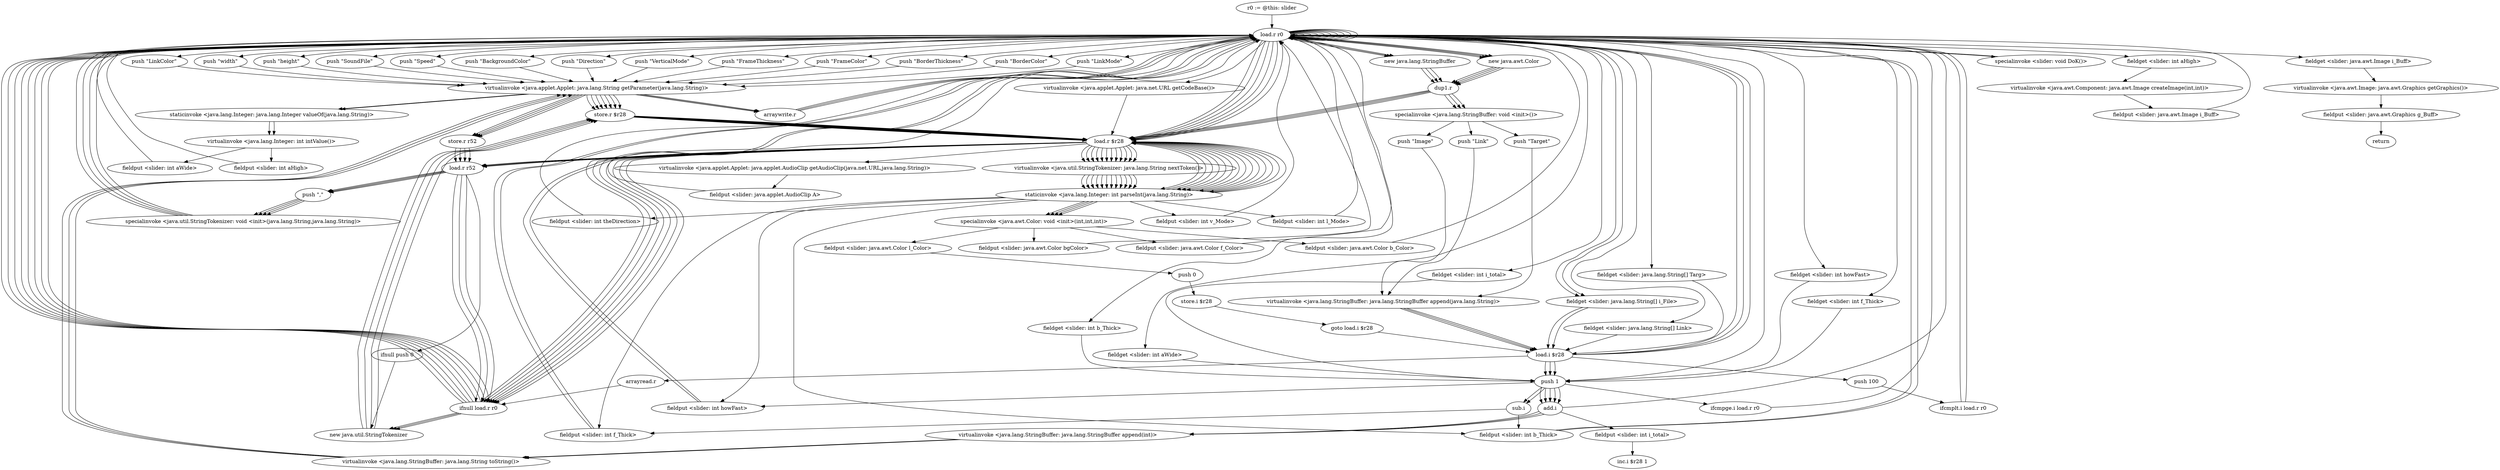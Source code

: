 digraph "" {
    "r0 := @this: slider"
    "load.r r0"
    "r0 := @this: slider"->"load.r r0";
    "load.r r0"->"load.r r0";
    "push \"width\""
    "load.r r0"->"push \"width\"";
    "virtualinvoke <java.applet.Applet: java.lang.String getParameter(java.lang.String)>"
    "push \"width\""->"virtualinvoke <java.applet.Applet: java.lang.String getParameter(java.lang.String)>";
    "staticinvoke <java.lang.Integer: java.lang.Integer valueOf(java.lang.String)>"
    "virtualinvoke <java.applet.Applet: java.lang.String getParameter(java.lang.String)>"->"staticinvoke <java.lang.Integer: java.lang.Integer valueOf(java.lang.String)>";
    "virtualinvoke <java.lang.Integer: int intValue()>"
    "staticinvoke <java.lang.Integer: java.lang.Integer valueOf(java.lang.String)>"->"virtualinvoke <java.lang.Integer: int intValue()>";
    "fieldput <slider: int aWide>"
    "virtualinvoke <java.lang.Integer: int intValue()>"->"fieldput <slider: int aWide>";
    "fieldput <slider: int aWide>"->"load.r r0";
    "load.r r0"->"load.r r0";
    "push \"height\""
    "load.r r0"->"push \"height\"";
    "push \"height\""->"virtualinvoke <java.applet.Applet: java.lang.String getParameter(java.lang.String)>";
    "virtualinvoke <java.applet.Applet: java.lang.String getParameter(java.lang.String)>"->"staticinvoke <java.lang.Integer: java.lang.Integer valueOf(java.lang.String)>";
    "staticinvoke <java.lang.Integer: java.lang.Integer valueOf(java.lang.String)>"->"virtualinvoke <java.lang.Integer: int intValue()>";
    "fieldput <slider: int aHigh>"
    "virtualinvoke <java.lang.Integer: int intValue()>"->"fieldput <slider: int aHigh>";
    "fieldput <slider: int aHigh>"->"load.r r0";
    "specialinvoke <slider: void DoK()>"
    "load.r r0"->"specialinvoke <slider: void DoK()>";
    "specialinvoke <slider: void DoK()>"->"load.r r0";
    "push \"SoundFile\""
    "load.r r0"->"push \"SoundFile\"";
    "push \"SoundFile\""->"virtualinvoke <java.applet.Applet: java.lang.String getParameter(java.lang.String)>";
    "store.r $r28"
    "virtualinvoke <java.applet.Applet: java.lang.String getParameter(java.lang.String)>"->"store.r $r28";
    "load.r $r28"
    "store.r $r28"->"load.r $r28";
    "ifnull load.r r0"
    "load.r $r28"->"ifnull load.r r0";
    "ifnull load.r r0"->"load.r r0";
    "load.r r0"->"load.r r0";
    "load.r r0"->"load.r r0";
    "virtualinvoke <java.applet.Applet: java.net.URL getCodeBase()>"
    "load.r r0"->"virtualinvoke <java.applet.Applet: java.net.URL getCodeBase()>";
    "virtualinvoke <java.applet.Applet: java.net.URL getCodeBase()>"->"load.r $r28";
    "virtualinvoke <java.applet.Applet: java.applet.AudioClip getAudioClip(java.net.URL,java.lang.String)>"
    "load.r $r28"->"virtualinvoke <java.applet.Applet: java.applet.AudioClip getAudioClip(java.net.URL,java.lang.String)>";
    "fieldput <slider: java.applet.AudioClip A>"
    "virtualinvoke <java.applet.Applet: java.applet.AudioClip getAudioClip(java.net.URL,java.lang.String)>"->"fieldput <slider: java.applet.AudioClip A>";
    "fieldput <slider: java.applet.AudioClip A>"->"load.r r0";
    "push \"Speed\""
    "load.r r0"->"push \"Speed\"";
    "push \"Speed\""->"virtualinvoke <java.applet.Applet: java.lang.String getParameter(java.lang.String)>";
    "virtualinvoke <java.applet.Applet: java.lang.String getParameter(java.lang.String)>"->"store.r $r28";
    "store.r $r28"->"load.r $r28";
    "load.r $r28"->"ifnull load.r r0";
    "ifnull load.r r0"->"load.r r0";
    "load.r r0"->"load.r $r28";
    "staticinvoke <java.lang.Integer: int parseInt(java.lang.String)>"
    "load.r $r28"->"staticinvoke <java.lang.Integer: int parseInt(java.lang.String)>";
    "fieldput <slider: int howFast>"
    "staticinvoke <java.lang.Integer: int parseInt(java.lang.String)>"->"fieldput <slider: int howFast>";
    "fieldput <slider: int howFast>"->"load.r r0";
    "fieldget <slider: int howFast>"
    "load.r r0"->"fieldget <slider: int howFast>";
    "push 1"
    "fieldget <slider: int howFast>"->"push 1";
    "ifcmpge.i load.r r0"
    "push 1"->"ifcmpge.i load.r r0";
    "ifcmpge.i load.r r0"->"load.r r0";
    "load.r r0"->"push 1";
    "push 1"->"fieldput <slider: int howFast>";
    "fieldput <slider: int howFast>"->"load.r r0";
    "push \"BackgroundColor\""
    "load.r r0"->"push \"BackgroundColor\"";
    "push \"BackgroundColor\""->"virtualinvoke <java.applet.Applet: java.lang.String getParameter(java.lang.String)>";
    "store.r r52"
    "virtualinvoke <java.applet.Applet: java.lang.String getParameter(java.lang.String)>"->"store.r r52";
    "load.r r52"
    "store.r r52"->"load.r r52";
    "load.r r52"->"ifnull load.r r0";
    "new java.util.StringTokenizer"
    "ifnull load.r r0"->"new java.util.StringTokenizer";
    "new java.util.StringTokenizer"->"store.r $r28";
    "store.r $r28"->"load.r $r28";
    "load.r $r28"->"load.r r52";
    "push \",\""
    "load.r r52"->"push \",\"";
    "specialinvoke <java.util.StringTokenizer: void <init>(java.lang.String,java.lang.String)>"
    "push \",\""->"specialinvoke <java.util.StringTokenizer: void <init>(java.lang.String,java.lang.String)>";
    "specialinvoke <java.util.StringTokenizer: void <init>(java.lang.String,java.lang.String)>"->"load.r r0";
    "new java.awt.Color"
    "load.r r0"->"new java.awt.Color";
    "dup1.r"
    "new java.awt.Color"->"dup1.r";
    "dup1.r"->"load.r $r28";
    "virtualinvoke <java.util.StringTokenizer: java.lang.String nextToken()>"
    "load.r $r28"->"virtualinvoke <java.util.StringTokenizer: java.lang.String nextToken()>";
    "virtualinvoke <java.util.StringTokenizer: java.lang.String nextToken()>"->"staticinvoke <java.lang.Integer: int parseInt(java.lang.String)>";
    "staticinvoke <java.lang.Integer: int parseInt(java.lang.String)>"->"load.r $r28";
    "load.r $r28"->"virtualinvoke <java.util.StringTokenizer: java.lang.String nextToken()>";
    "virtualinvoke <java.util.StringTokenizer: java.lang.String nextToken()>"->"staticinvoke <java.lang.Integer: int parseInt(java.lang.String)>";
    "staticinvoke <java.lang.Integer: int parseInt(java.lang.String)>"->"load.r $r28";
    "load.r $r28"->"virtualinvoke <java.util.StringTokenizer: java.lang.String nextToken()>";
    "virtualinvoke <java.util.StringTokenizer: java.lang.String nextToken()>"->"staticinvoke <java.lang.Integer: int parseInt(java.lang.String)>";
    "specialinvoke <java.awt.Color: void <init>(int,int,int)>"
    "staticinvoke <java.lang.Integer: int parseInt(java.lang.String)>"->"specialinvoke <java.awt.Color: void <init>(int,int,int)>";
    "fieldput <slider: java.awt.Color bgColor>"
    "specialinvoke <java.awt.Color: void <init>(int,int,int)>"->"fieldput <slider: java.awt.Color bgColor>";
    "fieldput <slider: java.awt.Color bgColor>"->"load.r r0";
    "push \"Direction\""
    "load.r r0"->"push \"Direction\"";
    "push \"Direction\""->"virtualinvoke <java.applet.Applet: java.lang.String getParameter(java.lang.String)>";
    "virtualinvoke <java.applet.Applet: java.lang.String getParameter(java.lang.String)>"->"store.r $r28";
    "store.r $r28"->"load.r $r28";
    "load.r $r28"->"ifnull load.r r0";
    "ifnull load.r r0"->"load.r r0";
    "load.r r0"->"load.r $r28";
    "load.r $r28"->"staticinvoke <java.lang.Integer: int parseInt(java.lang.String)>";
    "fieldput <slider: int theDirection>"
    "staticinvoke <java.lang.Integer: int parseInt(java.lang.String)>"->"fieldput <slider: int theDirection>";
    "fieldput <slider: int theDirection>"->"load.r r0";
    "push \"VerticalMode\""
    "load.r r0"->"push \"VerticalMode\"";
    "push \"VerticalMode\""->"virtualinvoke <java.applet.Applet: java.lang.String getParameter(java.lang.String)>";
    "virtualinvoke <java.applet.Applet: java.lang.String getParameter(java.lang.String)>"->"store.r $r28";
    "store.r $r28"->"load.r $r28";
    "load.r $r28"->"ifnull load.r r0";
    "ifnull load.r r0"->"load.r r0";
    "load.r r0"->"load.r $r28";
    "load.r $r28"->"staticinvoke <java.lang.Integer: int parseInt(java.lang.String)>";
    "fieldput <slider: int v_Mode>"
    "staticinvoke <java.lang.Integer: int parseInt(java.lang.String)>"->"fieldput <slider: int v_Mode>";
    "fieldput <slider: int v_Mode>"->"load.r r0";
    "push \"FrameThickness\""
    "load.r r0"->"push \"FrameThickness\"";
    "push \"FrameThickness\""->"virtualinvoke <java.applet.Applet: java.lang.String getParameter(java.lang.String)>";
    "virtualinvoke <java.applet.Applet: java.lang.String getParameter(java.lang.String)>"->"store.r $r28";
    "store.r $r28"->"load.r $r28";
    "load.r $r28"->"ifnull load.r r0";
    "ifnull load.r r0"->"load.r r0";
    "load.r r0"->"load.r $r28";
    "load.r $r28"->"staticinvoke <java.lang.Integer: int parseInt(java.lang.String)>";
    "fieldput <slider: int f_Thick>"
    "staticinvoke <java.lang.Integer: int parseInt(java.lang.String)>"->"fieldput <slider: int f_Thick>";
    "fieldput <slider: int f_Thick>"->"load.r r0";
    "load.r r0"->"load.r r0";
    "fieldget <slider: int f_Thick>"
    "load.r r0"->"fieldget <slider: int f_Thick>";
    "fieldget <slider: int f_Thick>"->"push 1";
    "sub.i"
    "push 1"->"sub.i";
    "sub.i"->"fieldput <slider: int f_Thick>";
    "fieldput <slider: int f_Thick>"->"load.r r0";
    "push \"FrameColor\""
    "load.r r0"->"push \"FrameColor\"";
    "push \"FrameColor\""->"virtualinvoke <java.applet.Applet: java.lang.String getParameter(java.lang.String)>";
    "virtualinvoke <java.applet.Applet: java.lang.String getParameter(java.lang.String)>"->"store.r r52";
    "store.r r52"->"load.r r52";
    "load.r r52"->"ifnull load.r r0";
    "ifnull load.r r0"->"new java.util.StringTokenizer";
    "new java.util.StringTokenizer"->"store.r $r28";
    "store.r $r28"->"load.r $r28";
    "load.r $r28"->"load.r r52";
    "load.r r52"->"push \",\"";
    "push \",\""->"specialinvoke <java.util.StringTokenizer: void <init>(java.lang.String,java.lang.String)>";
    "specialinvoke <java.util.StringTokenizer: void <init>(java.lang.String,java.lang.String)>"->"load.r r0";
    "load.r r0"->"new java.awt.Color";
    "new java.awt.Color"->"dup1.r";
    "dup1.r"->"load.r $r28";
    "load.r $r28"->"virtualinvoke <java.util.StringTokenizer: java.lang.String nextToken()>";
    "virtualinvoke <java.util.StringTokenizer: java.lang.String nextToken()>"->"staticinvoke <java.lang.Integer: int parseInt(java.lang.String)>";
    "staticinvoke <java.lang.Integer: int parseInt(java.lang.String)>"->"load.r $r28";
    "load.r $r28"->"virtualinvoke <java.util.StringTokenizer: java.lang.String nextToken()>";
    "virtualinvoke <java.util.StringTokenizer: java.lang.String nextToken()>"->"staticinvoke <java.lang.Integer: int parseInt(java.lang.String)>";
    "staticinvoke <java.lang.Integer: int parseInt(java.lang.String)>"->"load.r $r28";
    "load.r $r28"->"virtualinvoke <java.util.StringTokenizer: java.lang.String nextToken()>";
    "virtualinvoke <java.util.StringTokenizer: java.lang.String nextToken()>"->"staticinvoke <java.lang.Integer: int parseInt(java.lang.String)>";
    "staticinvoke <java.lang.Integer: int parseInt(java.lang.String)>"->"specialinvoke <java.awt.Color: void <init>(int,int,int)>";
    "fieldput <slider: java.awt.Color f_Color>"
    "specialinvoke <java.awt.Color: void <init>(int,int,int)>"->"fieldput <slider: java.awt.Color f_Color>";
    "fieldput <slider: java.awt.Color f_Color>"->"load.r r0";
    "push \"BorderThickness\""
    "load.r r0"->"push \"BorderThickness\"";
    "push \"BorderThickness\""->"virtualinvoke <java.applet.Applet: java.lang.String getParameter(java.lang.String)>";
    "virtualinvoke <java.applet.Applet: java.lang.String getParameter(java.lang.String)>"->"store.r $r28";
    "store.r $r28"->"load.r $r28";
    "load.r $r28"->"ifnull load.r r0";
    "ifnull load.r r0"->"load.r r0";
    "load.r r0"->"load.r $r28";
    "load.r $r28"->"staticinvoke <java.lang.Integer: int parseInt(java.lang.String)>";
    "fieldput <slider: int b_Thick>"
    "staticinvoke <java.lang.Integer: int parseInt(java.lang.String)>"->"fieldput <slider: int b_Thick>";
    "fieldput <slider: int b_Thick>"->"load.r r0";
    "load.r r0"->"load.r r0";
    "fieldget <slider: int b_Thick>"
    "load.r r0"->"fieldget <slider: int b_Thick>";
    "fieldget <slider: int b_Thick>"->"push 1";
    "push 1"->"sub.i";
    "sub.i"->"fieldput <slider: int b_Thick>";
    "fieldput <slider: int b_Thick>"->"load.r r0";
    "push \"BorderColor\""
    "load.r r0"->"push \"BorderColor\"";
    "push \"BorderColor\""->"virtualinvoke <java.applet.Applet: java.lang.String getParameter(java.lang.String)>";
    "virtualinvoke <java.applet.Applet: java.lang.String getParameter(java.lang.String)>"->"store.r r52";
    "store.r r52"->"load.r r52";
    "load.r r52"->"ifnull load.r r0";
    "ifnull load.r r0"->"new java.util.StringTokenizer";
    "new java.util.StringTokenizer"->"store.r $r28";
    "store.r $r28"->"load.r $r28";
    "load.r $r28"->"load.r r52";
    "load.r r52"->"push \",\"";
    "push \",\""->"specialinvoke <java.util.StringTokenizer: void <init>(java.lang.String,java.lang.String)>";
    "specialinvoke <java.util.StringTokenizer: void <init>(java.lang.String,java.lang.String)>"->"load.r r0";
    "load.r r0"->"new java.awt.Color";
    "new java.awt.Color"->"dup1.r";
    "dup1.r"->"load.r $r28";
    "load.r $r28"->"virtualinvoke <java.util.StringTokenizer: java.lang.String nextToken()>";
    "virtualinvoke <java.util.StringTokenizer: java.lang.String nextToken()>"->"staticinvoke <java.lang.Integer: int parseInt(java.lang.String)>";
    "staticinvoke <java.lang.Integer: int parseInt(java.lang.String)>"->"load.r $r28";
    "load.r $r28"->"virtualinvoke <java.util.StringTokenizer: java.lang.String nextToken()>";
    "virtualinvoke <java.util.StringTokenizer: java.lang.String nextToken()>"->"staticinvoke <java.lang.Integer: int parseInt(java.lang.String)>";
    "staticinvoke <java.lang.Integer: int parseInt(java.lang.String)>"->"load.r $r28";
    "load.r $r28"->"virtualinvoke <java.util.StringTokenizer: java.lang.String nextToken()>";
    "virtualinvoke <java.util.StringTokenizer: java.lang.String nextToken()>"->"staticinvoke <java.lang.Integer: int parseInt(java.lang.String)>";
    "staticinvoke <java.lang.Integer: int parseInt(java.lang.String)>"->"specialinvoke <java.awt.Color: void <init>(int,int,int)>";
    "fieldput <slider: java.awt.Color b_Color>"
    "specialinvoke <java.awt.Color: void <init>(int,int,int)>"->"fieldput <slider: java.awt.Color b_Color>";
    "fieldput <slider: java.awt.Color b_Color>"->"load.r r0";
    "push \"LinkMode\""
    "load.r r0"->"push \"LinkMode\"";
    "push \"LinkMode\""->"virtualinvoke <java.applet.Applet: java.lang.String getParameter(java.lang.String)>";
    "virtualinvoke <java.applet.Applet: java.lang.String getParameter(java.lang.String)>"->"store.r $r28";
    "store.r $r28"->"load.r $r28";
    "load.r $r28"->"ifnull load.r r0";
    "ifnull load.r r0"->"load.r r0";
    "load.r r0"->"load.r $r28";
    "load.r $r28"->"staticinvoke <java.lang.Integer: int parseInt(java.lang.String)>";
    "fieldput <slider: int l_Mode>"
    "staticinvoke <java.lang.Integer: int parseInt(java.lang.String)>"->"fieldput <slider: int l_Mode>";
    "fieldput <slider: int l_Mode>"->"load.r r0";
    "push \"LinkColor\""
    "load.r r0"->"push \"LinkColor\"";
    "push \"LinkColor\""->"virtualinvoke <java.applet.Applet: java.lang.String getParameter(java.lang.String)>";
    "virtualinvoke <java.applet.Applet: java.lang.String getParameter(java.lang.String)>"->"store.r r52";
    "store.r r52"->"load.r r52";
    "ifnull push 0"
    "load.r r52"->"ifnull push 0";
    "ifnull push 0"->"new java.util.StringTokenizer";
    "new java.util.StringTokenizer"->"store.r $r28";
    "store.r $r28"->"load.r $r28";
    "load.r $r28"->"load.r r52";
    "load.r r52"->"push \",\"";
    "push \",\""->"specialinvoke <java.util.StringTokenizer: void <init>(java.lang.String,java.lang.String)>";
    "specialinvoke <java.util.StringTokenizer: void <init>(java.lang.String,java.lang.String)>"->"load.r r0";
    "load.r r0"->"new java.awt.Color";
    "new java.awt.Color"->"dup1.r";
    "dup1.r"->"load.r $r28";
    "load.r $r28"->"virtualinvoke <java.util.StringTokenizer: java.lang.String nextToken()>";
    "virtualinvoke <java.util.StringTokenizer: java.lang.String nextToken()>"->"staticinvoke <java.lang.Integer: int parseInt(java.lang.String)>";
    "staticinvoke <java.lang.Integer: int parseInt(java.lang.String)>"->"load.r $r28";
    "load.r $r28"->"virtualinvoke <java.util.StringTokenizer: java.lang.String nextToken()>";
    "virtualinvoke <java.util.StringTokenizer: java.lang.String nextToken()>"->"staticinvoke <java.lang.Integer: int parseInt(java.lang.String)>";
    "staticinvoke <java.lang.Integer: int parseInt(java.lang.String)>"->"load.r $r28";
    "load.r $r28"->"virtualinvoke <java.util.StringTokenizer: java.lang.String nextToken()>";
    "virtualinvoke <java.util.StringTokenizer: java.lang.String nextToken()>"->"staticinvoke <java.lang.Integer: int parseInt(java.lang.String)>";
    "staticinvoke <java.lang.Integer: int parseInt(java.lang.String)>"->"specialinvoke <java.awt.Color: void <init>(int,int,int)>";
    "fieldput <slider: java.awt.Color l_Color>"
    "specialinvoke <java.awt.Color: void <init>(int,int,int)>"->"fieldput <slider: java.awt.Color l_Color>";
    "push 0"
    "fieldput <slider: java.awt.Color l_Color>"->"push 0";
    "store.i $r28"
    "push 0"->"store.i $r28";
    "goto load.i $r28"
    "store.i $r28"->"goto load.i $r28";
    "load.i $r28"
    "goto load.i $r28"->"load.i $r28";
    "push 100"
    "load.i $r28"->"push 100";
    "ifcmplt.i load.r r0"
    "push 100"->"ifcmplt.i load.r r0";
    "ifcmplt.i load.r r0"->"load.r r0";
    "load.r r0"->"load.r r0";
    "load.r r0"->"load.r r0";
    "fieldget <slider: int aWide>"
    "load.r r0"->"fieldget <slider: int aWide>";
    "fieldget <slider: int aWide>"->"push 1";
    "add.i"
    "push 1"->"add.i";
    "add.i"->"load.r r0";
    "fieldget <slider: int aHigh>"
    "load.r r0"->"fieldget <slider: int aHigh>";
    "virtualinvoke <java.awt.Component: java.awt.Image createImage(int,int)>"
    "fieldget <slider: int aHigh>"->"virtualinvoke <java.awt.Component: java.awt.Image createImage(int,int)>";
    "fieldput <slider: java.awt.Image i_Buff>"
    "virtualinvoke <java.awt.Component: java.awt.Image createImage(int,int)>"->"fieldput <slider: java.awt.Image i_Buff>";
    "fieldput <slider: java.awt.Image i_Buff>"->"load.r r0";
    "load.r r0"->"load.r r0";
    "fieldget <slider: java.awt.Image i_Buff>"
    "load.r r0"->"fieldget <slider: java.awt.Image i_Buff>";
    "virtualinvoke <java.awt.Image: java.awt.Graphics getGraphics()>"
    "fieldget <slider: java.awt.Image i_Buff>"->"virtualinvoke <java.awt.Image: java.awt.Graphics getGraphics()>";
    "fieldput <slider: java.awt.Graphics g_Buff>"
    "virtualinvoke <java.awt.Image: java.awt.Graphics getGraphics()>"->"fieldput <slider: java.awt.Graphics g_Buff>";
    "return"
    "fieldput <slider: java.awt.Graphics g_Buff>"->"return";
    "ifcmplt.i load.r r0"->"load.r r0";
    "fieldget <slider: java.lang.String[] i_File>"
    "load.r r0"->"fieldget <slider: java.lang.String[] i_File>";
    "fieldget <slider: java.lang.String[] i_File>"->"load.i $r28";
    "load.i $r28"->"load.r r0";
    "new java.lang.StringBuffer"
    "load.r r0"->"new java.lang.StringBuffer";
    "new java.lang.StringBuffer"->"dup1.r";
    "specialinvoke <java.lang.StringBuffer: void <init>()>"
    "dup1.r"->"specialinvoke <java.lang.StringBuffer: void <init>()>";
    "push \"Image\""
    "specialinvoke <java.lang.StringBuffer: void <init>()>"->"push \"Image\"";
    "virtualinvoke <java.lang.StringBuffer: java.lang.StringBuffer append(java.lang.String)>"
    "push \"Image\""->"virtualinvoke <java.lang.StringBuffer: java.lang.StringBuffer append(java.lang.String)>";
    "virtualinvoke <java.lang.StringBuffer: java.lang.StringBuffer append(java.lang.String)>"->"load.i $r28";
    "load.i $r28"->"push 1";
    "push 1"->"add.i";
    "virtualinvoke <java.lang.StringBuffer: java.lang.StringBuffer append(int)>"
    "add.i"->"virtualinvoke <java.lang.StringBuffer: java.lang.StringBuffer append(int)>";
    "virtualinvoke <java.lang.StringBuffer: java.lang.String toString()>"
    "virtualinvoke <java.lang.StringBuffer: java.lang.StringBuffer append(int)>"->"virtualinvoke <java.lang.StringBuffer: java.lang.String toString()>";
    "virtualinvoke <java.lang.StringBuffer: java.lang.String toString()>"->"virtualinvoke <java.applet.Applet: java.lang.String getParameter(java.lang.String)>";
    "arraywrite.r"
    "virtualinvoke <java.applet.Applet: java.lang.String getParameter(java.lang.String)>"->"arraywrite.r";
    "arraywrite.r"->"load.r r0";
    "fieldget <slider: java.lang.String[] Link>"
    "load.r r0"->"fieldget <slider: java.lang.String[] Link>";
    "fieldget <slider: java.lang.String[] Link>"->"load.i $r28";
    "load.i $r28"->"load.r r0";
    "load.r r0"->"new java.lang.StringBuffer";
    "new java.lang.StringBuffer"->"dup1.r";
    "dup1.r"->"specialinvoke <java.lang.StringBuffer: void <init>()>";
    "push \"Link\""
    "specialinvoke <java.lang.StringBuffer: void <init>()>"->"push \"Link\"";
    "push \"Link\""->"virtualinvoke <java.lang.StringBuffer: java.lang.StringBuffer append(java.lang.String)>";
    "virtualinvoke <java.lang.StringBuffer: java.lang.StringBuffer append(java.lang.String)>"->"load.i $r28";
    "load.i $r28"->"push 1";
    "push 1"->"add.i";
    "add.i"->"virtualinvoke <java.lang.StringBuffer: java.lang.StringBuffer append(int)>";
    "virtualinvoke <java.lang.StringBuffer: java.lang.StringBuffer append(int)>"->"virtualinvoke <java.lang.StringBuffer: java.lang.String toString()>";
    "virtualinvoke <java.lang.StringBuffer: java.lang.String toString()>"->"virtualinvoke <java.applet.Applet: java.lang.String getParameter(java.lang.String)>";
    "virtualinvoke <java.applet.Applet: java.lang.String getParameter(java.lang.String)>"->"arraywrite.r";
    "arraywrite.r"->"load.r r0";
    "fieldget <slider: java.lang.String[] Targ>"
    "load.r r0"->"fieldget <slider: java.lang.String[] Targ>";
    "fieldget <slider: java.lang.String[] Targ>"->"load.i $r28";
    "load.i $r28"->"load.r r0";
    "load.r r0"->"new java.lang.StringBuffer";
    "new java.lang.StringBuffer"->"dup1.r";
    "dup1.r"->"specialinvoke <java.lang.StringBuffer: void <init>()>";
    "push \"Target\""
    "specialinvoke <java.lang.StringBuffer: void <init>()>"->"push \"Target\"";
    "push \"Target\""->"virtualinvoke <java.lang.StringBuffer: java.lang.StringBuffer append(java.lang.String)>";
    "virtualinvoke <java.lang.StringBuffer: java.lang.StringBuffer append(java.lang.String)>"->"load.i $r28";
    "load.i $r28"->"push 1";
    "push 1"->"add.i";
    "add.i"->"virtualinvoke <java.lang.StringBuffer: java.lang.StringBuffer append(int)>";
    "virtualinvoke <java.lang.StringBuffer: java.lang.StringBuffer append(int)>"->"virtualinvoke <java.lang.StringBuffer: java.lang.String toString()>";
    "virtualinvoke <java.lang.StringBuffer: java.lang.String toString()>"->"virtualinvoke <java.applet.Applet: java.lang.String getParameter(java.lang.String)>";
    "virtualinvoke <java.applet.Applet: java.lang.String getParameter(java.lang.String)>"->"arraywrite.r";
    "arraywrite.r"->"load.r r0";
    "load.r r0"->"fieldget <slider: java.lang.String[] i_File>";
    "fieldget <slider: java.lang.String[] i_File>"->"load.i $r28";
    "arrayread.r"
    "load.i $r28"->"arrayread.r";
    "arrayread.r"->"ifnull load.r r0";
    "ifnull load.r r0"->"load.r r0";
    "load.r r0"->"load.r r0";
    "fieldget <slider: int i_total>"
    "load.r r0"->"fieldget <slider: int i_total>";
    "fieldget <slider: int i_total>"->"push 1";
    "push 1"->"add.i";
    "fieldput <slider: int i_total>"
    "add.i"->"fieldput <slider: int i_total>";
    "inc.i $r28 1"
    "fieldput <slider: int i_total>"->"inc.i $r28 1";
}

